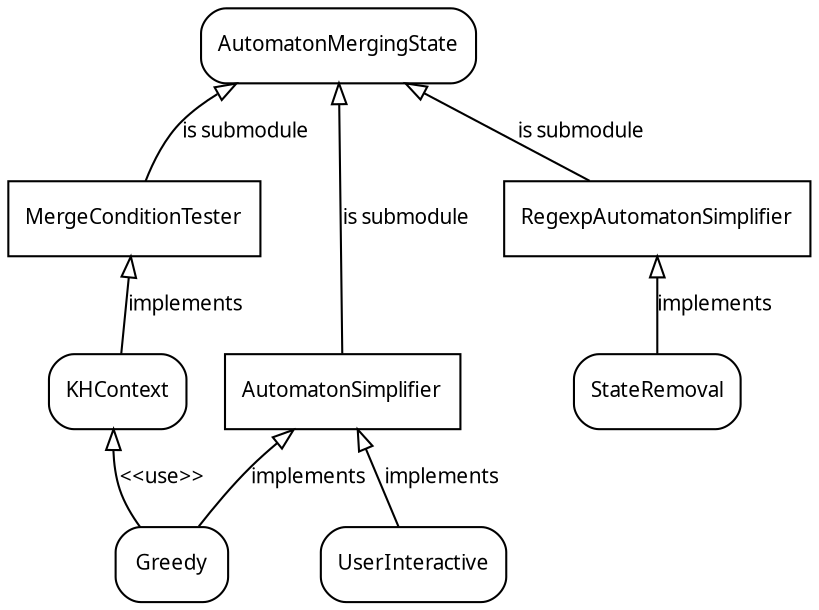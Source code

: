 digraph automaton_merging_states_submodules {
	node [shape = rectangle, fontname = "TeXGyrePagella-Regular", fontsize = 10];
	edge [fontname = "TeXGyrePagella-Regular", fontsize = 10, arrowhead = empty];
	rankdir = BT;

	AutomatonMergingState [style = rounded];
	AutomatonSimplifier -> AutomatonMergingState [label = "is submodule"];
	RegexpAutomatonSimplifier -> AutomatonMergingState [label = "is submodule"];
	MergeConditionTester -> AutomatonMergingState [label = "is submodule"];

	Greedy [style = rounded];
	Greedy -> AutomatonSimplifier [label = "implements"];
	
	StateRemoval [style = rounded];
	StateRemoval -> RegexpAutomatonSimplifier [label = "implements"];
	
	KHContext [style = rounded];
	KHContext -> MergeConditionTester [label = "implements"];
	
	Greedy -> KHContext [label = "<<use>>"];

	UserInteractive [style = rounded];
	UserInteractive -> AutomatonSimplifier [label = "implements"];
	
}
